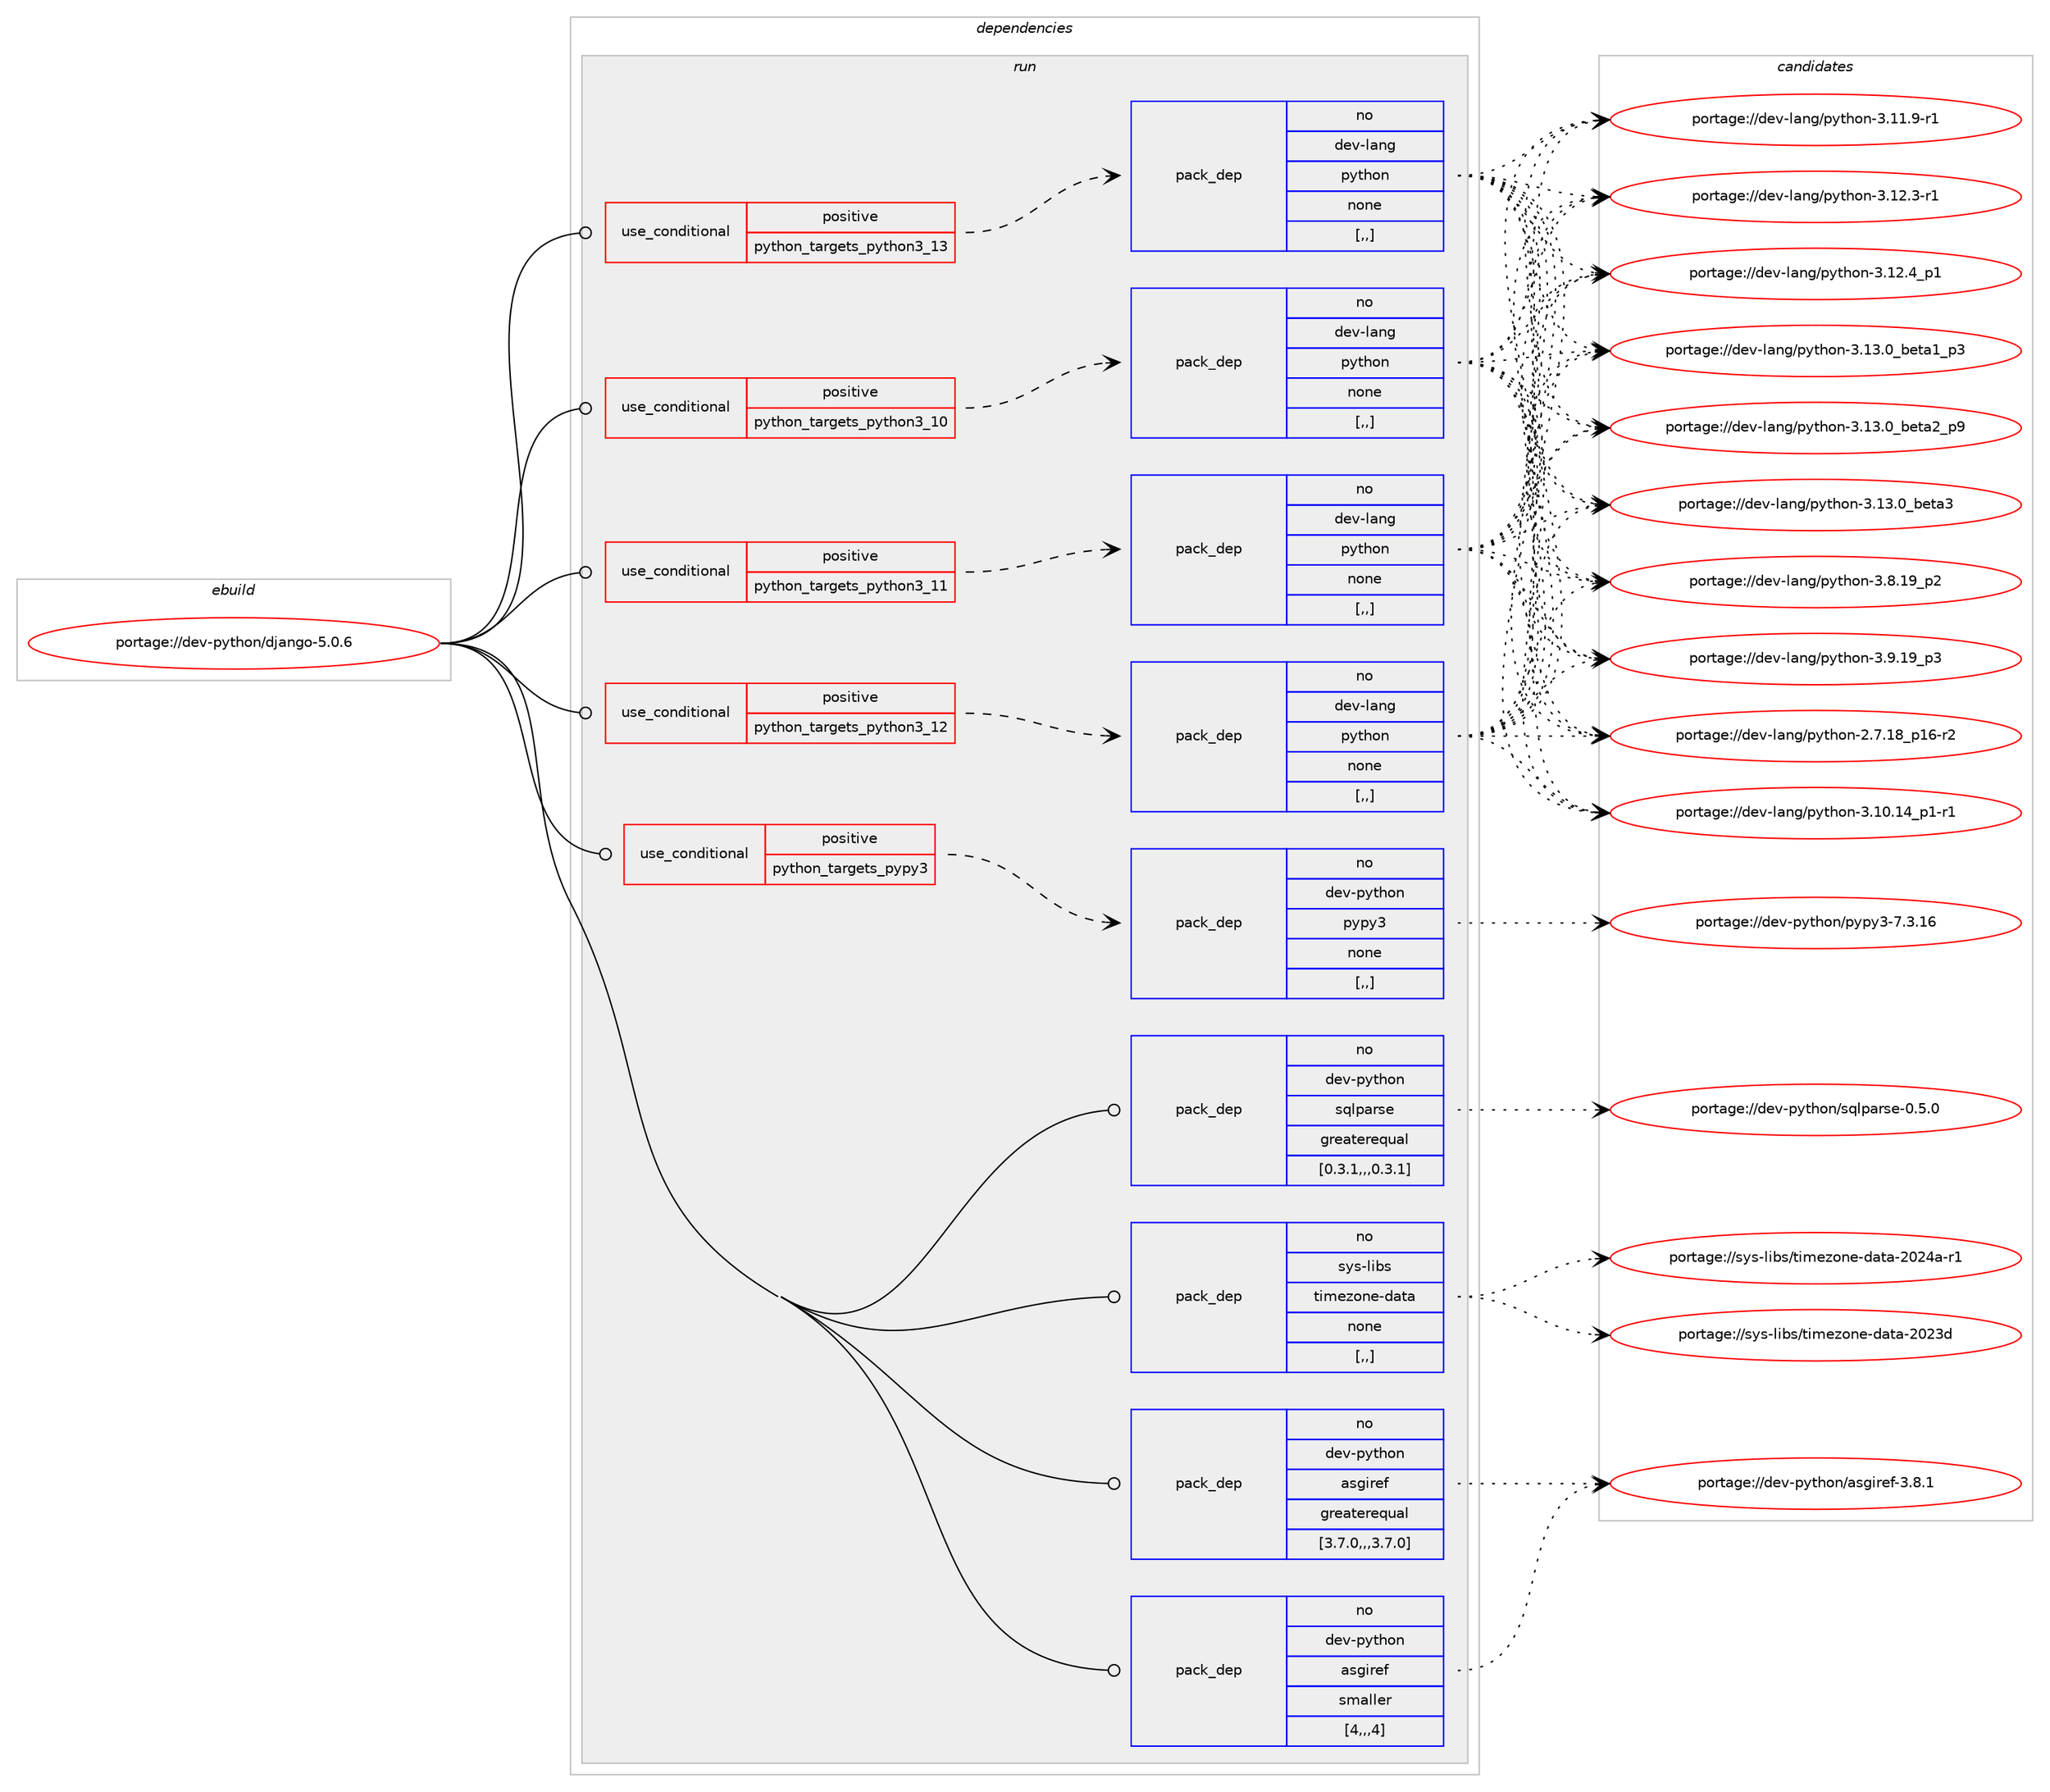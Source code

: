 digraph prolog {

# *************
# Graph options
# *************

newrank=true;
concentrate=true;
compound=true;
graph [rankdir=LR,fontname=Helvetica,fontsize=10,ranksep=1.5];#, ranksep=2.5, nodesep=0.2];
edge  [arrowhead=vee];
node  [fontname=Helvetica,fontsize=10];

# **********
# The ebuild
# **********

subgraph cluster_leftcol {
color=gray;
rank=same;
label=<<i>ebuild</i>>;
id [label="portage://dev-python/django-5.0.6", color=red, width=4, href="../dev-python/django-5.0.6.svg"];
}

# ****************
# The dependencies
# ****************

subgraph cluster_midcol {
color=gray;
label=<<i>dependencies</i>>;
subgraph cluster_compile {
fillcolor="#eeeeee";
style=filled;
label=<<i>compile</i>>;
}
subgraph cluster_compileandrun {
fillcolor="#eeeeee";
style=filled;
label=<<i>compile and run</i>>;
}
subgraph cluster_run {
fillcolor="#eeeeee";
style=filled;
label=<<i>run</i>>;
subgraph cond31374 {
dependency141794 [label=<<TABLE BORDER="0" CELLBORDER="1" CELLSPACING="0" CELLPADDING="4"><TR><TD ROWSPAN="3" CELLPADDING="10">use_conditional</TD></TR><TR><TD>positive</TD></TR><TR><TD>python_targets_pypy3</TD></TR></TABLE>>, shape=none, color=red];
subgraph pack109208 {
dependency141795 [label=<<TABLE BORDER="0" CELLBORDER="1" CELLSPACING="0" CELLPADDING="4" WIDTH="220"><TR><TD ROWSPAN="6" CELLPADDING="30">pack_dep</TD></TR><TR><TD WIDTH="110">no</TD></TR><TR><TD>dev-python</TD></TR><TR><TD>pypy3</TD></TR><TR><TD>none</TD></TR><TR><TD>[,,]</TD></TR></TABLE>>, shape=none, color=blue];
}
dependency141794:e -> dependency141795:w [weight=20,style="dashed",arrowhead="vee"];
}
id:e -> dependency141794:w [weight=20,style="solid",arrowhead="odot"];
subgraph cond31375 {
dependency141796 [label=<<TABLE BORDER="0" CELLBORDER="1" CELLSPACING="0" CELLPADDING="4"><TR><TD ROWSPAN="3" CELLPADDING="10">use_conditional</TD></TR><TR><TD>positive</TD></TR><TR><TD>python_targets_python3_10</TD></TR></TABLE>>, shape=none, color=red];
subgraph pack109209 {
dependency141797 [label=<<TABLE BORDER="0" CELLBORDER="1" CELLSPACING="0" CELLPADDING="4" WIDTH="220"><TR><TD ROWSPAN="6" CELLPADDING="30">pack_dep</TD></TR><TR><TD WIDTH="110">no</TD></TR><TR><TD>dev-lang</TD></TR><TR><TD>python</TD></TR><TR><TD>none</TD></TR><TR><TD>[,,]</TD></TR></TABLE>>, shape=none, color=blue];
}
dependency141796:e -> dependency141797:w [weight=20,style="dashed",arrowhead="vee"];
}
id:e -> dependency141796:w [weight=20,style="solid",arrowhead="odot"];
subgraph cond31376 {
dependency141798 [label=<<TABLE BORDER="0" CELLBORDER="1" CELLSPACING="0" CELLPADDING="4"><TR><TD ROWSPAN="3" CELLPADDING="10">use_conditional</TD></TR><TR><TD>positive</TD></TR><TR><TD>python_targets_python3_11</TD></TR></TABLE>>, shape=none, color=red];
subgraph pack109210 {
dependency141799 [label=<<TABLE BORDER="0" CELLBORDER="1" CELLSPACING="0" CELLPADDING="4" WIDTH="220"><TR><TD ROWSPAN="6" CELLPADDING="30">pack_dep</TD></TR><TR><TD WIDTH="110">no</TD></TR><TR><TD>dev-lang</TD></TR><TR><TD>python</TD></TR><TR><TD>none</TD></TR><TR><TD>[,,]</TD></TR></TABLE>>, shape=none, color=blue];
}
dependency141798:e -> dependency141799:w [weight=20,style="dashed",arrowhead="vee"];
}
id:e -> dependency141798:w [weight=20,style="solid",arrowhead="odot"];
subgraph cond31377 {
dependency141800 [label=<<TABLE BORDER="0" CELLBORDER="1" CELLSPACING="0" CELLPADDING="4"><TR><TD ROWSPAN="3" CELLPADDING="10">use_conditional</TD></TR><TR><TD>positive</TD></TR><TR><TD>python_targets_python3_12</TD></TR></TABLE>>, shape=none, color=red];
subgraph pack109211 {
dependency141801 [label=<<TABLE BORDER="0" CELLBORDER="1" CELLSPACING="0" CELLPADDING="4" WIDTH="220"><TR><TD ROWSPAN="6" CELLPADDING="30">pack_dep</TD></TR><TR><TD WIDTH="110">no</TD></TR><TR><TD>dev-lang</TD></TR><TR><TD>python</TD></TR><TR><TD>none</TD></TR><TR><TD>[,,]</TD></TR></TABLE>>, shape=none, color=blue];
}
dependency141800:e -> dependency141801:w [weight=20,style="dashed",arrowhead="vee"];
}
id:e -> dependency141800:w [weight=20,style="solid",arrowhead="odot"];
subgraph cond31378 {
dependency141802 [label=<<TABLE BORDER="0" CELLBORDER="1" CELLSPACING="0" CELLPADDING="4"><TR><TD ROWSPAN="3" CELLPADDING="10">use_conditional</TD></TR><TR><TD>positive</TD></TR><TR><TD>python_targets_python3_13</TD></TR></TABLE>>, shape=none, color=red];
subgraph pack109212 {
dependency141803 [label=<<TABLE BORDER="0" CELLBORDER="1" CELLSPACING="0" CELLPADDING="4" WIDTH="220"><TR><TD ROWSPAN="6" CELLPADDING="30">pack_dep</TD></TR><TR><TD WIDTH="110">no</TD></TR><TR><TD>dev-lang</TD></TR><TR><TD>python</TD></TR><TR><TD>none</TD></TR><TR><TD>[,,]</TD></TR></TABLE>>, shape=none, color=blue];
}
dependency141802:e -> dependency141803:w [weight=20,style="dashed",arrowhead="vee"];
}
id:e -> dependency141802:w [weight=20,style="solid",arrowhead="odot"];
subgraph pack109213 {
dependency141804 [label=<<TABLE BORDER="0" CELLBORDER="1" CELLSPACING="0" CELLPADDING="4" WIDTH="220"><TR><TD ROWSPAN="6" CELLPADDING="30">pack_dep</TD></TR><TR><TD WIDTH="110">no</TD></TR><TR><TD>dev-python</TD></TR><TR><TD>asgiref</TD></TR><TR><TD>greaterequal</TD></TR><TR><TD>[3.7.0,,,3.7.0]</TD></TR></TABLE>>, shape=none, color=blue];
}
id:e -> dependency141804:w [weight=20,style="solid",arrowhead="odot"];
subgraph pack109214 {
dependency141805 [label=<<TABLE BORDER="0" CELLBORDER="1" CELLSPACING="0" CELLPADDING="4" WIDTH="220"><TR><TD ROWSPAN="6" CELLPADDING="30">pack_dep</TD></TR><TR><TD WIDTH="110">no</TD></TR><TR><TD>dev-python</TD></TR><TR><TD>asgiref</TD></TR><TR><TD>smaller</TD></TR><TR><TD>[4,,,4]</TD></TR></TABLE>>, shape=none, color=blue];
}
id:e -> dependency141805:w [weight=20,style="solid",arrowhead="odot"];
subgraph pack109215 {
dependency141806 [label=<<TABLE BORDER="0" CELLBORDER="1" CELLSPACING="0" CELLPADDING="4" WIDTH="220"><TR><TD ROWSPAN="6" CELLPADDING="30">pack_dep</TD></TR><TR><TD WIDTH="110">no</TD></TR><TR><TD>dev-python</TD></TR><TR><TD>sqlparse</TD></TR><TR><TD>greaterequal</TD></TR><TR><TD>[0.3.1,,,0.3.1]</TD></TR></TABLE>>, shape=none, color=blue];
}
id:e -> dependency141806:w [weight=20,style="solid",arrowhead="odot"];
subgraph pack109216 {
dependency141807 [label=<<TABLE BORDER="0" CELLBORDER="1" CELLSPACING="0" CELLPADDING="4" WIDTH="220"><TR><TD ROWSPAN="6" CELLPADDING="30">pack_dep</TD></TR><TR><TD WIDTH="110">no</TD></TR><TR><TD>sys-libs</TD></TR><TR><TD>timezone-data</TD></TR><TR><TD>none</TD></TR><TR><TD>[,,]</TD></TR></TABLE>>, shape=none, color=blue];
}
id:e -> dependency141807:w [weight=20,style="solid",arrowhead="odot"];
}
}

# **************
# The candidates
# **************

subgraph cluster_choices {
rank=same;
color=gray;
label=<<i>candidates</i>>;

subgraph choice109208 {
color=black;
nodesep=1;
choice10010111845112121116104111110471121211121215145554651464954 [label="portage://dev-python/pypy3-7.3.16", color=red, width=4,href="../dev-python/pypy3-7.3.16.svg"];
dependency141795:e -> choice10010111845112121116104111110471121211121215145554651464954:w [style=dotted,weight="100"];
}
subgraph choice109209 {
color=black;
nodesep=1;
choice100101118451089711010347112121116104111110455046554649569511249544511450 [label="portage://dev-lang/python-2.7.18_p16-r2", color=red, width=4,href="../dev-lang/python-2.7.18_p16-r2.svg"];
choice100101118451089711010347112121116104111110455146494846495295112494511449 [label="portage://dev-lang/python-3.10.14_p1-r1", color=red, width=4,href="../dev-lang/python-3.10.14_p1-r1.svg"];
choice100101118451089711010347112121116104111110455146494946574511449 [label="portage://dev-lang/python-3.11.9-r1", color=red, width=4,href="../dev-lang/python-3.11.9-r1.svg"];
choice100101118451089711010347112121116104111110455146495046514511449 [label="portage://dev-lang/python-3.12.3-r1", color=red, width=4,href="../dev-lang/python-3.12.3-r1.svg"];
choice100101118451089711010347112121116104111110455146495046529511249 [label="portage://dev-lang/python-3.12.4_p1", color=red, width=4,href="../dev-lang/python-3.12.4_p1.svg"];
choice10010111845108971101034711212111610411111045514649514648959810111697499511251 [label="portage://dev-lang/python-3.13.0_beta1_p3", color=red, width=4,href="../dev-lang/python-3.13.0_beta1_p3.svg"];
choice10010111845108971101034711212111610411111045514649514648959810111697509511257 [label="portage://dev-lang/python-3.13.0_beta2_p9", color=red, width=4,href="../dev-lang/python-3.13.0_beta2_p9.svg"];
choice1001011184510897110103471121211161041111104551464951464895981011169751 [label="portage://dev-lang/python-3.13.0_beta3", color=red, width=4,href="../dev-lang/python-3.13.0_beta3.svg"];
choice100101118451089711010347112121116104111110455146564649579511250 [label="portage://dev-lang/python-3.8.19_p2", color=red, width=4,href="../dev-lang/python-3.8.19_p2.svg"];
choice100101118451089711010347112121116104111110455146574649579511251 [label="portage://dev-lang/python-3.9.19_p3", color=red, width=4,href="../dev-lang/python-3.9.19_p3.svg"];
dependency141797:e -> choice100101118451089711010347112121116104111110455046554649569511249544511450:w [style=dotted,weight="100"];
dependency141797:e -> choice100101118451089711010347112121116104111110455146494846495295112494511449:w [style=dotted,weight="100"];
dependency141797:e -> choice100101118451089711010347112121116104111110455146494946574511449:w [style=dotted,weight="100"];
dependency141797:e -> choice100101118451089711010347112121116104111110455146495046514511449:w [style=dotted,weight="100"];
dependency141797:e -> choice100101118451089711010347112121116104111110455146495046529511249:w [style=dotted,weight="100"];
dependency141797:e -> choice10010111845108971101034711212111610411111045514649514648959810111697499511251:w [style=dotted,weight="100"];
dependency141797:e -> choice10010111845108971101034711212111610411111045514649514648959810111697509511257:w [style=dotted,weight="100"];
dependency141797:e -> choice1001011184510897110103471121211161041111104551464951464895981011169751:w [style=dotted,weight="100"];
dependency141797:e -> choice100101118451089711010347112121116104111110455146564649579511250:w [style=dotted,weight="100"];
dependency141797:e -> choice100101118451089711010347112121116104111110455146574649579511251:w [style=dotted,weight="100"];
}
subgraph choice109210 {
color=black;
nodesep=1;
choice100101118451089711010347112121116104111110455046554649569511249544511450 [label="portage://dev-lang/python-2.7.18_p16-r2", color=red, width=4,href="../dev-lang/python-2.7.18_p16-r2.svg"];
choice100101118451089711010347112121116104111110455146494846495295112494511449 [label="portage://dev-lang/python-3.10.14_p1-r1", color=red, width=4,href="../dev-lang/python-3.10.14_p1-r1.svg"];
choice100101118451089711010347112121116104111110455146494946574511449 [label="portage://dev-lang/python-3.11.9-r1", color=red, width=4,href="../dev-lang/python-3.11.9-r1.svg"];
choice100101118451089711010347112121116104111110455146495046514511449 [label="portage://dev-lang/python-3.12.3-r1", color=red, width=4,href="../dev-lang/python-3.12.3-r1.svg"];
choice100101118451089711010347112121116104111110455146495046529511249 [label="portage://dev-lang/python-3.12.4_p1", color=red, width=4,href="../dev-lang/python-3.12.4_p1.svg"];
choice10010111845108971101034711212111610411111045514649514648959810111697499511251 [label="portage://dev-lang/python-3.13.0_beta1_p3", color=red, width=4,href="../dev-lang/python-3.13.0_beta1_p3.svg"];
choice10010111845108971101034711212111610411111045514649514648959810111697509511257 [label="portage://dev-lang/python-3.13.0_beta2_p9", color=red, width=4,href="../dev-lang/python-3.13.0_beta2_p9.svg"];
choice1001011184510897110103471121211161041111104551464951464895981011169751 [label="portage://dev-lang/python-3.13.0_beta3", color=red, width=4,href="../dev-lang/python-3.13.0_beta3.svg"];
choice100101118451089711010347112121116104111110455146564649579511250 [label="portage://dev-lang/python-3.8.19_p2", color=red, width=4,href="../dev-lang/python-3.8.19_p2.svg"];
choice100101118451089711010347112121116104111110455146574649579511251 [label="portage://dev-lang/python-3.9.19_p3", color=red, width=4,href="../dev-lang/python-3.9.19_p3.svg"];
dependency141799:e -> choice100101118451089711010347112121116104111110455046554649569511249544511450:w [style=dotted,weight="100"];
dependency141799:e -> choice100101118451089711010347112121116104111110455146494846495295112494511449:w [style=dotted,weight="100"];
dependency141799:e -> choice100101118451089711010347112121116104111110455146494946574511449:w [style=dotted,weight="100"];
dependency141799:e -> choice100101118451089711010347112121116104111110455146495046514511449:w [style=dotted,weight="100"];
dependency141799:e -> choice100101118451089711010347112121116104111110455146495046529511249:w [style=dotted,weight="100"];
dependency141799:e -> choice10010111845108971101034711212111610411111045514649514648959810111697499511251:w [style=dotted,weight="100"];
dependency141799:e -> choice10010111845108971101034711212111610411111045514649514648959810111697509511257:w [style=dotted,weight="100"];
dependency141799:e -> choice1001011184510897110103471121211161041111104551464951464895981011169751:w [style=dotted,weight="100"];
dependency141799:e -> choice100101118451089711010347112121116104111110455146564649579511250:w [style=dotted,weight="100"];
dependency141799:e -> choice100101118451089711010347112121116104111110455146574649579511251:w [style=dotted,weight="100"];
}
subgraph choice109211 {
color=black;
nodesep=1;
choice100101118451089711010347112121116104111110455046554649569511249544511450 [label="portage://dev-lang/python-2.7.18_p16-r2", color=red, width=4,href="../dev-lang/python-2.7.18_p16-r2.svg"];
choice100101118451089711010347112121116104111110455146494846495295112494511449 [label="portage://dev-lang/python-3.10.14_p1-r1", color=red, width=4,href="../dev-lang/python-3.10.14_p1-r1.svg"];
choice100101118451089711010347112121116104111110455146494946574511449 [label="portage://dev-lang/python-3.11.9-r1", color=red, width=4,href="../dev-lang/python-3.11.9-r1.svg"];
choice100101118451089711010347112121116104111110455146495046514511449 [label="portage://dev-lang/python-3.12.3-r1", color=red, width=4,href="../dev-lang/python-3.12.3-r1.svg"];
choice100101118451089711010347112121116104111110455146495046529511249 [label="portage://dev-lang/python-3.12.4_p1", color=red, width=4,href="../dev-lang/python-3.12.4_p1.svg"];
choice10010111845108971101034711212111610411111045514649514648959810111697499511251 [label="portage://dev-lang/python-3.13.0_beta1_p3", color=red, width=4,href="../dev-lang/python-3.13.0_beta1_p3.svg"];
choice10010111845108971101034711212111610411111045514649514648959810111697509511257 [label="portage://dev-lang/python-3.13.0_beta2_p9", color=red, width=4,href="../dev-lang/python-3.13.0_beta2_p9.svg"];
choice1001011184510897110103471121211161041111104551464951464895981011169751 [label="portage://dev-lang/python-3.13.0_beta3", color=red, width=4,href="../dev-lang/python-3.13.0_beta3.svg"];
choice100101118451089711010347112121116104111110455146564649579511250 [label="portage://dev-lang/python-3.8.19_p2", color=red, width=4,href="../dev-lang/python-3.8.19_p2.svg"];
choice100101118451089711010347112121116104111110455146574649579511251 [label="portage://dev-lang/python-3.9.19_p3", color=red, width=4,href="../dev-lang/python-3.9.19_p3.svg"];
dependency141801:e -> choice100101118451089711010347112121116104111110455046554649569511249544511450:w [style=dotted,weight="100"];
dependency141801:e -> choice100101118451089711010347112121116104111110455146494846495295112494511449:w [style=dotted,weight="100"];
dependency141801:e -> choice100101118451089711010347112121116104111110455146494946574511449:w [style=dotted,weight="100"];
dependency141801:e -> choice100101118451089711010347112121116104111110455146495046514511449:w [style=dotted,weight="100"];
dependency141801:e -> choice100101118451089711010347112121116104111110455146495046529511249:w [style=dotted,weight="100"];
dependency141801:e -> choice10010111845108971101034711212111610411111045514649514648959810111697499511251:w [style=dotted,weight="100"];
dependency141801:e -> choice10010111845108971101034711212111610411111045514649514648959810111697509511257:w [style=dotted,weight="100"];
dependency141801:e -> choice1001011184510897110103471121211161041111104551464951464895981011169751:w [style=dotted,weight="100"];
dependency141801:e -> choice100101118451089711010347112121116104111110455146564649579511250:w [style=dotted,weight="100"];
dependency141801:e -> choice100101118451089711010347112121116104111110455146574649579511251:w [style=dotted,weight="100"];
}
subgraph choice109212 {
color=black;
nodesep=1;
choice100101118451089711010347112121116104111110455046554649569511249544511450 [label="portage://dev-lang/python-2.7.18_p16-r2", color=red, width=4,href="../dev-lang/python-2.7.18_p16-r2.svg"];
choice100101118451089711010347112121116104111110455146494846495295112494511449 [label="portage://dev-lang/python-3.10.14_p1-r1", color=red, width=4,href="../dev-lang/python-3.10.14_p1-r1.svg"];
choice100101118451089711010347112121116104111110455146494946574511449 [label="portage://dev-lang/python-3.11.9-r1", color=red, width=4,href="../dev-lang/python-3.11.9-r1.svg"];
choice100101118451089711010347112121116104111110455146495046514511449 [label="portage://dev-lang/python-3.12.3-r1", color=red, width=4,href="../dev-lang/python-3.12.3-r1.svg"];
choice100101118451089711010347112121116104111110455146495046529511249 [label="portage://dev-lang/python-3.12.4_p1", color=red, width=4,href="../dev-lang/python-3.12.4_p1.svg"];
choice10010111845108971101034711212111610411111045514649514648959810111697499511251 [label="portage://dev-lang/python-3.13.0_beta1_p3", color=red, width=4,href="../dev-lang/python-3.13.0_beta1_p3.svg"];
choice10010111845108971101034711212111610411111045514649514648959810111697509511257 [label="portage://dev-lang/python-3.13.0_beta2_p9", color=red, width=4,href="../dev-lang/python-3.13.0_beta2_p9.svg"];
choice1001011184510897110103471121211161041111104551464951464895981011169751 [label="portage://dev-lang/python-3.13.0_beta3", color=red, width=4,href="../dev-lang/python-3.13.0_beta3.svg"];
choice100101118451089711010347112121116104111110455146564649579511250 [label="portage://dev-lang/python-3.8.19_p2", color=red, width=4,href="../dev-lang/python-3.8.19_p2.svg"];
choice100101118451089711010347112121116104111110455146574649579511251 [label="portage://dev-lang/python-3.9.19_p3", color=red, width=4,href="../dev-lang/python-3.9.19_p3.svg"];
dependency141803:e -> choice100101118451089711010347112121116104111110455046554649569511249544511450:w [style=dotted,weight="100"];
dependency141803:e -> choice100101118451089711010347112121116104111110455146494846495295112494511449:w [style=dotted,weight="100"];
dependency141803:e -> choice100101118451089711010347112121116104111110455146494946574511449:w [style=dotted,weight="100"];
dependency141803:e -> choice100101118451089711010347112121116104111110455146495046514511449:w [style=dotted,weight="100"];
dependency141803:e -> choice100101118451089711010347112121116104111110455146495046529511249:w [style=dotted,weight="100"];
dependency141803:e -> choice10010111845108971101034711212111610411111045514649514648959810111697499511251:w [style=dotted,weight="100"];
dependency141803:e -> choice10010111845108971101034711212111610411111045514649514648959810111697509511257:w [style=dotted,weight="100"];
dependency141803:e -> choice1001011184510897110103471121211161041111104551464951464895981011169751:w [style=dotted,weight="100"];
dependency141803:e -> choice100101118451089711010347112121116104111110455146564649579511250:w [style=dotted,weight="100"];
dependency141803:e -> choice100101118451089711010347112121116104111110455146574649579511251:w [style=dotted,weight="100"];
}
subgraph choice109213 {
color=black;
nodesep=1;
choice100101118451121211161041111104797115103105114101102455146564649 [label="portage://dev-python/asgiref-3.8.1", color=red, width=4,href="../dev-python/asgiref-3.8.1.svg"];
dependency141804:e -> choice100101118451121211161041111104797115103105114101102455146564649:w [style=dotted,weight="100"];
}
subgraph choice109214 {
color=black;
nodesep=1;
choice100101118451121211161041111104797115103105114101102455146564649 [label="portage://dev-python/asgiref-3.8.1", color=red, width=4,href="../dev-python/asgiref-3.8.1.svg"];
dependency141805:e -> choice100101118451121211161041111104797115103105114101102455146564649:w [style=dotted,weight="100"];
}
subgraph choice109215 {
color=black;
nodesep=1;
choice100101118451121211161041111104711511310811297114115101454846534648 [label="portage://dev-python/sqlparse-0.5.0", color=red, width=4,href="../dev-python/sqlparse-0.5.0.svg"];
dependency141806:e -> choice100101118451121211161041111104711511310811297114115101454846534648:w [style=dotted,weight="100"];
}
subgraph choice109216 {
color=black;
nodesep=1;
choice1151211154510810598115471161051091011221111101014510097116974550485051100 [label="portage://sys-libs/timezone-data-2023d", color=red, width=4,href="../sys-libs/timezone-data-2023d.svg"];
choice1151211154510810598115471161051091011221111101014510097116974550485052974511449 [label="portage://sys-libs/timezone-data-2024a-r1", color=red, width=4,href="../sys-libs/timezone-data-2024a-r1.svg"];
dependency141807:e -> choice1151211154510810598115471161051091011221111101014510097116974550485051100:w [style=dotted,weight="100"];
dependency141807:e -> choice1151211154510810598115471161051091011221111101014510097116974550485052974511449:w [style=dotted,weight="100"];
}
}

}
